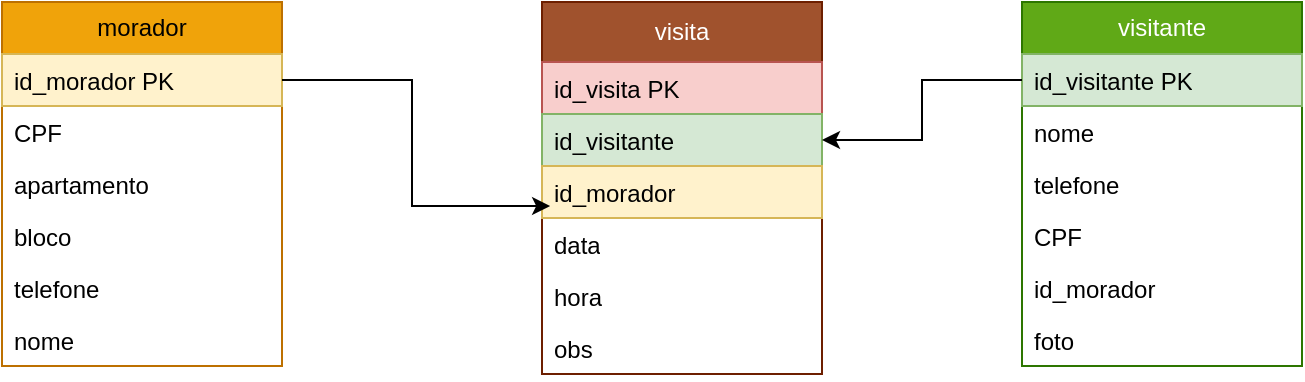 <mxfile version="26.1.0">
  <diagram name="Página-1" id="gA2e31dsuys8O1P5ezHz">
    <mxGraphModel dx="1426" dy="789" grid="1" gridSize="10" guides="1" tooltips="1" connect="1" arrows="1" fold="1" page="1" pageScale="1" pageWidth="1600" pageHeight="1200" math="0" shadow="0">
      <root>
        <mxCell id="0" />
        <mxCell id="1" parent="0" />
        <mxCell id="upPvlgzIcuR0mKPPsfR5-1" value="visita" style="swimlane;fontStyle=0;childLayout=stackLayout;horizontal=1;startSize=30;fillColor=#a0522d;horizontalStack=0;resizeParent=1;resizeParentMax=0;resizeLast=0;collapsible=1;marginBottom=0;whiteSpace=wrap;html=1;fontColor=#ffffff;strokeColor=#6D1F00;" parent="1" vertex="1">
          <mxGeometry x="360" y="130" width="140" height="186" as="geometry" />
        </mxCell>
        <mxCell id="upPvlgzIcuR0mKPPsfR5-2" value="id_visita PK" style="text;strokeColor=#b85450;fillColor=#f8cecc;align=left;verticalAlign=top;spacingLeft=4;spacingRight=4;overflow=hidden;rotatable=0;points=[[0,0.5],[1,0.5]];portConstraint=eastwest;whiteSpace=wrap;html=1;" parent="upPvlgzIcuR0mKPPsfR5-1" vertex="1">
          <mxGeometry y="30" width="140" height="26" as="geometry" />
        </mxCell>
        <mxCell id="upPvlgzIcuR0mKPPsfR5-3" value="id_visitante" style="text;strokeColor=#82b366;fillColor=#d5e8d4;align=left;verticalAlign=top;spacingLeft=4;spacingRight=4;overflow=hidden;rotatable=0;points=[[0,0.5],[1,0.5]];portConstraint=eastwest;whiteSpace=wrap;html=1;" parent="upPvlgzIcuR0mKPPsfR5-1" vertex="1">
          <mxGeometry y="56" width="140" height="26" as="geometry" />
        </mxCell>
        <mxCell id="upPvlgzIcuR0mKPPsfR5-4" value="id_morador" style="text;strokeColor=#d6b656;fillColor=#fff2cc;align=left;verticalAlign=top;spacingLeft=4;spacingRight=4;overflow=hidden;rotatable=0;points=[[0,0.5],[1,0.5]];portConstraint=eastwest;whiteSpace=wrap;html=1;" parent="upPvlgzIcuR0mKPPsfR5-1" vertex="1">
          <mxGeometry y="82" width="140" height="26" as="geometry" />
        </mxCell>
        <mxCell id="upPvlgzIcuR0mKPPsfR5-26" value="data" style="text;strokeColor=none;fillColor=none;align=left;verticalAlign=top;spacingLeft=4;spacingRight=4;overflow=hidden;rotatable=0;points=[[0,0.5],[1,0.5]];portConstraint=eastwest;whiteSpace=wrap;html=1;" parent="upPvlgzIcuR0mKPPsfR5-1" vertex="1">
          <mxGeometry y="108" width="140" height="26" as="geometry" />
        </mxCell>
        <mxCell id="upPvlgzIcuR0mKPPsfR5-27" value="hora" style="text;strokeColor=none;fillColor=none;align=left;verticalAlign=top;spacingLeft=4;spacingRight=4;overflow=hidden;rotatable=0;points=[[0,0.5],[1,0.5]];portConstraint=eastwest;whiteSpace=wrap;html=1;" parent="upPvlgzIcuR0mKPPsfR5-1" vertex="1">
          <mxGeometry y="134" width="140" height="26" as="geometry" />
        </mxCell>
        <mxCell id="upPvlgzIcuR0mKPPsfR5-28" value="obs" style="text;strokeColor=none;fillColor=none;align=left;verticalAlign=top;spacingLeft=4;spacingRight=4;overflow=hidden;rotatable=0;points=[[0,0.5],[1,0.5]];portConstraint=eastwest;whiteSpace=wrap;html=1;" parent="upPvlgzIcuR0mKPPsfR5-1" vertex="1">
          <mxGeometry y="160" width="140" height="26" as="geometry" />
        </mxCell>
        <mxCell id="upPvlgzIcuR0mKPPsfR5-5" value="visitante" style="swimlane;fontStyle=0;childLayout=stackLayout;horizontal=1;startSize=26;fillColor=#60a917;horizontalStack=0;resizeParent=1;resizeParentMax=0;resizeLast=0;collapsible=1;marginBottom=0;whiteSpace=wrap;html=1;fontColor=#ffffff;strokeColor=#2D7600;" parent="1" vertex="1">
          <mxGeometry x="600" y="130" width="140" height="182" as="geometry" />
        </mxCell>
        <mxCell id="upPvlgzIcuR0mKPPsfR5-6" value="id_visitante PK" style="text;strokeColor=#82b366;fillColor=#d5e8d4;align=left;verticalAlign=top;spacingLeft=4;spacingRight=4;overflow=hidden;rotatable=0;points=[[0,0.5],[1,0.5]];portConstraint=eastwest;whiteSpace=wrap;html=1;" parent="upPvlgzIcuR0mKPPsfR5-5" vertex="1">
          <mxGeometry y="26" width="140" height="26" as="geometry" />
        </mxCell>
        <mxCell id="upPvlgzIcuR0mKPPsfR5-7" value="nome" style="text;strokeColor=none;fillColor=none;align=left;verticalAlign=top;spacingLeft=4;spacingRight=4;overflow=hidden;rotatable=0;points=[[0,0.5],[1,0.5]];portConstraint=eastwest;whiteSpace=wrap;html=1;" parent="upPvlgzIcuR0mKPPsfR5-5" vertex="1">
          <mxGeometry y="52" width="140" height="26" as="geometry" />
        </mxCell>
        <mxCell id="upPvlgzIcuR0mKPPsfR5-8" value="telefone" style="text;strokeColor=none;fillColor=none;align=left;verticalAlign=top;spacingLeft=4;spacingRight=4;overflow=hidden;rotatable=0;points=[[0,0.5],[1,0.5]];portConstraint=eastwest;whiteSpace=wrap;html=1;" parent="upPvlgzIcuR0mKPPsfR5-5" vertex="1">
          <mxGeometry y="78" width="140" height="26" as="geometry" />
        </mxCell>
        <mxCell id="upPvlgzIcuR0mKPPsfR5-20" value="CPF" style="text;strokeColor=none;fillColor=none;align=left;verticalAlign=top;spacingLeft=4;spacingRight=4;overflow=hidden;rotatable=0;points=[[0,0.5],[1,0.5]];portConstraint=eastwest;whiteSpace=wrap;html=1;" parent="upPvlgzIcuR0mKPPsfR5-5" vertex="1">
          <mxGeometry y="104" width="140" height="26" as="geometry" />
        </mxCell>
        <mxCell id="upPvlgzIcuR0mKPPsfR5-21" value="id_morador" style="text;strokeColor=none;fillColor=none;align=left;verticalAlign=top;spacingLeft=4;spacingRight=4;overflow=hidden;rotatable=0;points=[[0,0.5],[1,0.5]];portConstraint=eastwest;whiteSpace=wrap;html=1;" parent="upPvlgzIcuR0mKPPsfR5-5" vertex="1">
          <mxGeometry y="130" width="140" height="26" as="geometry" />
        </mxCell>
        <mxCell id="upPvlgzIcuR0mKPPsfR5-22" value="foto" style="text;strokeColor=none;fillColor=none;align=left;verticalAlign=top;spacingLeft=4;spacingRight=4;overflow=hidden;rotatable=0;points=[[0,0.5],[1,0.5]];portConstraint=eastwest;whiteSpace=wrap;html=1;" parent="upPvlgzIcuR0mKPPsfR5-5" vertex="1">
          <mxGeometry y="156" width="140" height="26" as="geometry" />
        </mxCell>
        <mxCell id="upPvlgzIcuR0mKPPsfR5-9" value="morador" style="swimlane;fontStyle=0;childLayout=stackLayout;horizontal=1;startSize=26;fillColor=#f0a30a;horizontalStack=0;resizeParent=1;resizeParentMax=0;resizeLast=0;collapsible=1;marginBottom=0;whiteSpace=wrap;html=1;strokeColor=#BD7000;fontColor=#000000;" parent="1" vertex="1">
          <mxGeometry x="90" y="130" width="140" height="182" as="geometry" />
        </mxCell>
        <mxCell id="upPvlgzIcuR0mKPPsfR5-10" value="id_morador PK" style="text;strokeColor=#d6b656;fillColor=#fff2cc;align=left;verticalAlign=top;spacingLeft=4;spacingRight=4;overflow=hidden;rotatable=0;points=[[0,0.5],[1,0.5]];portConstraint=eastwest;whiteSpace=wrap;html=1;" parent="upPvlgzIcuR0mKPPsfR5-9" vertex="1">
          <mxGeometry y="26" width="140" height="26" as="geometry" />
        </mxCell>
        <mxCell id="upPvlgzIcuR0mKPPsfR5-11" value="CPF" style="text;strokeColor=none;fillColor=none;align=left;verticalAlign=top;spacingLeft=4;spacingRight=4;overflow=hidden;rotatable=0;points=[[0,0.5],[1,0.5]];portConstraint=eastwest;whiteSpace=wrap;html=1;" parent="upPvlgzIcuR0mKPPsfR5-9" vertex="1">
          <mxGeometry y="52" width="140" height="26" as="geometry" />
        </mxCell>
        <mxCell id="upPvlgzIcuR0mKPPsfR5-12" value="apartamento" style="text;strokeColor=none;fillColor=none;align=left;verticalAlign=top;spacingLeft=4;spacingRight=4;overflow=hidden;rotatable=0;points=[[0,0.5],[1,0.5]];portConstraint=eastwest;whiteSpace=wrap;html=1;" parent="upPvlgzIcuR0mKPPsfR5-9" vertex="1">
          <mxGeometry y="78" width="140" height="26" as="geometry" />
        </mxCell>
        <mxCell id="upPvlgzIcuR0mKPPsfR5-14" value="bloco" style="text;strokeColor=none;fillColor=none;align=left;verticalAlign=top;spacingLeft=4;spacingRight=4;overflow=hidden;rotatable=0;points=[[0,0.5],[1,0.5]];portConstraint=eastwest;whiteSpace=wrap;html=1;" parent="upPvlgzIcuR0mKPPsfR5-9" vertex="1">
          <mxGeometry y="104" width="140" height="26" as="geometry" />
        </mxCell>
        <mxCell id="upPvlgzIcuR0mKPPsfR5-15" value="telefone" style="text;strokeColor=none;fillColor=none;align=left;verticalAlign=top;spacingLeft=4;spacingRight=4;overflow=hidden;rotatable=0;points=[[0,0.5],[1,0.5]];portConstraint=eastwest;whiteSpace=wrap;html=1;" parent="upPvlgzIcuR0mKPPsfR5-9" vertex="1">
          <mxGeometry y="130" width="140" height="26" as="geometry" />
        </mxCell>
        <mxCell id="upPvlgzIcuR0mKPPsfR5-16" value="nome" style="text;strokeColor=none;fillColor=none;align=left;verticalAlign=top;spacingLeft=4;spacingRight=4;overflow=hidden;rotatable=0;points=[[0,0.5],[1,0.5]];portConstraint=eastwest;whiteSpace=wrap;html=1;" parent="upPvlgzIcuR0mKPPsfR5-9" vertex="1">
          <mxGeometry y="156" width="140" height="26" as="geometry" />
        </mxCell>
        <mxCell id="Vx2BG4jdZn2EZpMpuLW0-1" style="edgeStyle=orthogonalEdgeStyle;rounded=0;orthogonalLoop=1;jettySize=auto;html=1;exitX=1;exitY=0.5;exitDx=0;exitDy=0;entryX=0.029;entryY=0.769;entryDx=0;entryDy=0;entryPerimeter=0;" edge="1" parent="1" source="upPvlgzIcuR0mKPPsfR5-10" target="upPvlgzIcuR0mKPPsfR5-4">
          <mxGeometry relative="1" as="geometry" />
        </mxCell>
        <mxCell id="Vx2BG4jdZn2EZpMpuLW0-2" style="edgeStyle=orthogonalEdgeStyle;rounded=0;orthogonalLoop=1;jettySize=auto;html=1;exitX=0;exitY=0.5;exitDx=0;exitDy=0;entryX=1;entryY=0.5;entryDx=0;entryDy=0;" edge="1" parent="1" source="upPvlgzIcuR0mKPPsfR5-6" target="upPvlgzIcuR0mKPPsfR5-3">
          <mxGeometry relative="1" as="geometry" />
        </mxCell>
      </root>
    </mxGraphModel>
  </diagram>
</mxfile>
